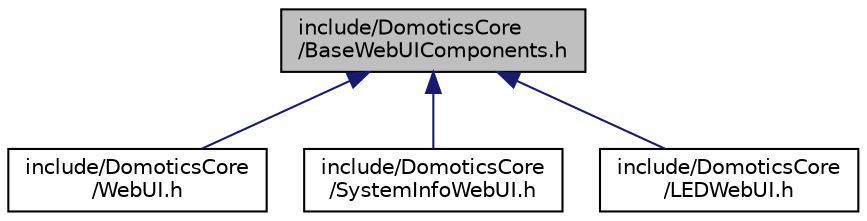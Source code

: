 digraph "include/DomoticsCore/BaseWebUIComponents.h"
{
 // LATEX_PDF_SIZE
  edge [fontname="Helvetica",fontsize="10",labelfontname="Helvetica",labelfontsize="10"];
  node [fontname="Helvetica",fontsize="10",shape=record];
  Node1 [label="include/DomoticsCore\l/BaseWebUIComponents.h",height=0.2,width=0.4,color="black", fillcolor="grey75", style="filled", fontcolor="black",tooltip=" "];
  Node1 -> Node2 [dir="back",color="midnightblue",fontsize="10",style="solid",fontname="Helvetica"];
  Node2 [label="include/DomoticsCore\l/WebUI.h",height=0.2,width=0.4,color="black", fillcolor="white", style="filled",URL="$WebUI_8h.html",tooltip="Declares the DomoticsCore WebUI component and supporting types for dashboard integration."];
  Node1 -> Node3 [dir="back",color="midnightblue",fontsize="10",style="solid",fontname="Helvetica"];
  Node3 [label="include/DomoticsCore\l/SystemInfoWebUI.h",height=0.2,width=0.4,color="black", fillcolor="white", style="filled",URL="$SystemInfoWebUI_8h.html",tooltip=" "];
  Node1 -> Node4 [dir="back",color="midnightblue",fontsize="10",style="solid",fontname="Helvetica"];
  Node4 [label="include/DomoticsCore\l/LEDWebUI.h",height=0.2,width=0.4,color="black", fillcolor="white", style="filled",URL="$LEDWebUI_8h.html",tooltip=" "];
}
